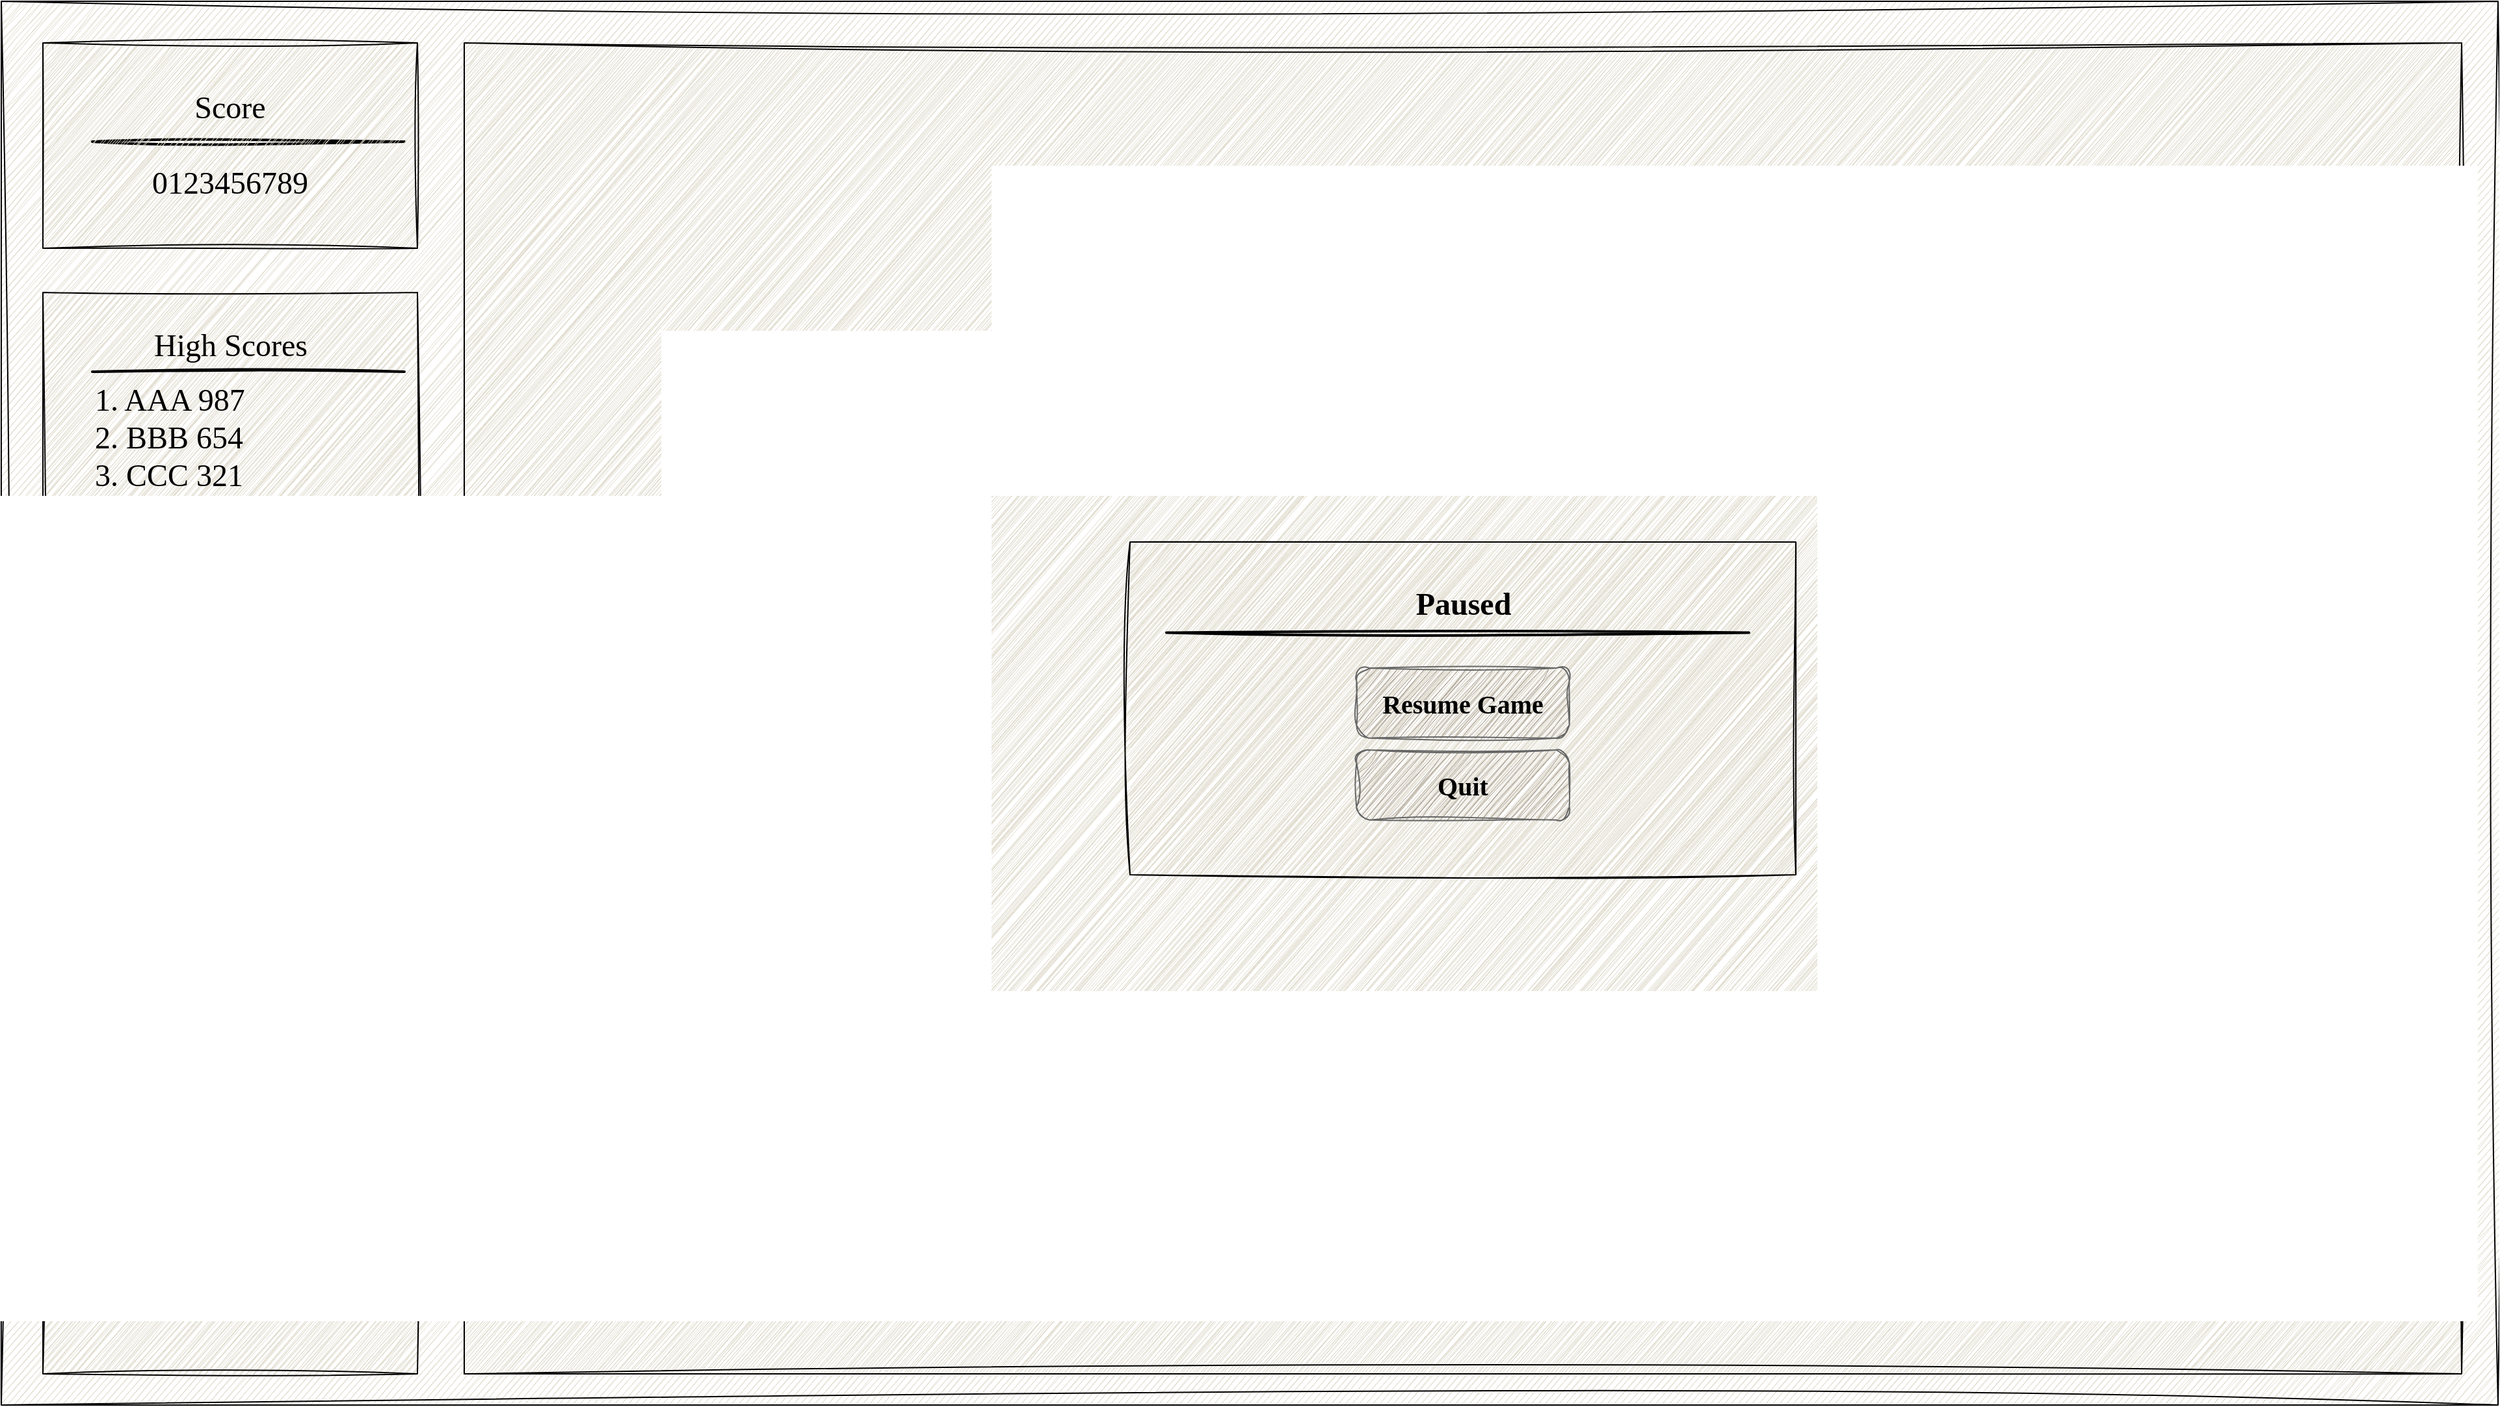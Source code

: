 <mxfile version="24.7.17">
  <diagram name="Page-1" id="03018318-947c-dd8e-b7a3-06fadd420f32">
    <mxGraphModel dx="2049" dy="1077" grid="1" gridSize="32" guides="1" tooltips="1" connect="1" arrows="1" fold="1" page="1" pageScale="1" pageWidth="1920" pageHeight="1080" background="none" math="0" shadow="0">
      <root>
        <mxCell id="0" />
        <mxCell id="1" parent="0" />
        <mxCell id="677b7b8949515195-1" value="" style="whiteSpace=wrap;html=1;rounded=0;shadow=0;labelBackgroundColor=none;strokeColor=#000000;strokeWidth=1;fillColor=#e0dbcd;fontFamily=Verdana;fontSize=12;fontColor=#000000;align=center;comic=1;glass=0;sketch=1;curveFitting=1;jiggle=2;" parent="1" vertex="1">
          <mxGeometry width="1920" height="1080" as="geometry" />
        </mxCell>
        <mxCell id="677b7b8949515195-2" value="" style="whiteSpace=wrap;html=1;rounded=0;shadow=0;labelBackgroundColor=none;strokeWidth=1;fontFamily=Cabin Sketch;fontSize=24;align=center;comic=1;fillColor=#e0dbcd;sketch=1;curveFitting=1;jiggle=2;fontSource=https%3A%2F%2Ffonts.googleapis.com%2Fcss%3Ffamily%3DCabin%2BSketch;" parent="1" vertex="1">
          <mxGeometry x="32" y="224" width="288" height="832" as="geometry" />
        </mxCell>
        <mxCell id="zoR_4AAuzc3p54MubUYO-24" value="" style="line;strokeWidth=2;html=1;sketch=1;hachureGap=4;jiggle=2;curveFitting=1;fontFamily=Architects Daughter;fontSource=https%3A%2F%2Ffonts.googleapis.com%2Fcss%3Ffamily%3DArchitects%2BDaughter;" vertex="1" parent="1">
          <mxGeometry x="70" y="103" width="240" height="10" as="geometry" />
        </mxCell>
        <mxCell id="zoR_4AAuzc3p54MubUYO-25" value="&lt;div&gt;Score&lt;/div&gt;&lt;div&gt;&lt;br&gt;&lt;/div&gt;&lt;div&gt;0123456789&lt;br&gt;&lt;/div&gt;" style="whiteSpace=wrap;html=1;rounded=0;shadow=0;labelBackgroundColor=none;strokeWidth=1;fontFamily=Cabin Sketch;fontSize=24;align=center;comic=1;fillColor=#e0dbcd;sketch=1;curveFitting=1;jiggle=2;fontSource=https%3A%2F%2Ffonts.googleapis.com%2Fcss%3Ffamily%3DCabin%2BSketch;" vertex="1" parent="1">
          <mxGeometry x="32" y="32" width="288" height="158" as="geometry" />
        </mxCell>
        <mxCell id="zoR_4AAuzc3p54MubUYO-26" value="High Scores" style="text;html=1;align=center;verticalAlign=middle;whiteSpace=wrap;rounded=0;fontFamily=Cabin Sketch;fontSource=https%3A%2F%2Ffonts.googleapis.com%2Fcss%3Ffamily%3DCabin%2BSketch;fontSize=24;" vertex="1" parent="1">
          <mxGeometry x="98.5" y="250" width="155" height="30" as="geometry" />
        </mxCell>
        <mxCell id="zoR_4AAuzc3p54MubUYO-27" value="" style="line;strokeWidth=2;html=1;sketch=1;hachureGap=4;jiggle=2;curveFitting=1;fontFamily=Architects Daughter;fontSource=https%3A%2F%2Ffonts.googleapis.com%2Fcss%3Ffamily%3DArchitects%2BDaughter;" vertex="1" parent="1">
          <mxGeometry x="70" y="280" width="240" height="10" as="geometry" />
        </mxCell>
        <mxCell id="zoR_4AAuzc3p54MubUYO-28" value="&lt;div&gt;1. AAA 987&lt;/div&gt;&lt;div&gt;2. BBB 654&lt;/div&gt;&lt;div&gt;3. CCC 321&lt;br&gt;&lt;/div&gt;" style="text;html=1;align=left;verticalAlign=middle;whiteSpace=wrap;rounded=0;fontFamily=Cabin Sketch;fontSource=https%3A%2F%2Ffonts.googleapis.com%2Fcss%3Ffamily%3DCabin%2BSketch;fontSize=24;labelPosition=center;verticalLabelPosition=middle;" vertex="1" parent="1">
          <mxGeometry x="70" y="303.55" width="310" height="64" as="geometry" />
        </mxCell>
        <mxCell id="zoR_4AAuzc3p54MubUYO-29" value="" style="rounded=0;whiteSpace=wrap;html=1;sketch=1;hachureGap=4;jiggle=2;curveFitting=1;fontFamily=Architects Daughter;fontSource=https%3A%2F%2Ffonts.googleapis.com%2Fcss%3Ffamily%3DArchitects%2BDaughter;fillColor=#e0dbcd;shadow=0;glass=0;" vertex="1" parent="1">
          <mxGeometry x="356" y="32" width="1536" height="1024" as="geometry" />
        </mxCell>
        <mxCell id="zoR_4AAuzc3p54MubUYO-41" value="" style="rounded=0;whiteSpace=wrap;html=1;sketch=1;hachureGap=4;jiggle=2;curveFitting=1;fontFamily=Architects Daughter;fontSource=https%3A%2F%2Ffonts.googleapis.com%2Fcss%3Ffamily%3DArchitects%2BDaughter;fillColor=#E0DBCD;" vertex="1" parent="1">
          <mxGeometry x="868" y="416" width="512" height="256" as="geometry" />
        </mxCell>
        <mxCell id="zoR_4AAuzc3p54MubUYO-42" value="&lt;b&gt;Paused&lt;/b&gt;" style="text;html=1;align=center;verticalAlign=middle;whiteSpace=wrap;rounded=0;fontFamily=Cabin Sketch;fontSource=https%3A%2F%2Ffonts.googleapis.com%2Fcss%3Ffamily%3DCabin%2BSketch;fontSize=24;" vertex="1" parent="1">
          <mxGeometry x="1036.724" y="448.003" width="174.545" height="32.333" as="geometry" />
        </mxCell>
        <mxCell id="zoR_4AAuzc3p54MubUYO-43" value="" style="line;strokeWidth=2;html=1;sketch=1;hachureGap=4;jiggle=2;curveFitting=1;fontFamily=Architects Daughter;fontSource=https%3A%2F%2Ffonts.googleapis.com%2Fcss%3Ffamily%3DArchitects%2BDaughter;" vertex="1" parent="1">
          <mxGeometry x="896" y="480.34" width="448" height="10.78" as="geometry" />
        </mxCell>
        <mxCell id="zoR_4AAuzc3p54MubUYO-45" value="Resume Game" style="strokeWidth=1;shadow=0;dashed=0;align=center;html=1;shape=mxgraph.mockup.buttons.button;strokeColor=#666666;fontColor=#000000;mainText=;buttonStyle=round;fontSize=20;fontStyle=1;fillColor=#A89F94;whiteSpace=wrap;sketch=1;hachureGap=4;jiggle=2;curveFitting=1;fontFamily=Cabin Sketch;fontSource=https%3A%2F%2Ffonts.googleapis.com%2Fcss%3Ffamily%3DCabin%2BSketch;" vertex="1" parent="1">
          <mxGeometry x="1042.184" y="512.998" width="163.636" height="53.889" as="geometry" />
        </mxCell>
        <mxCell id="zoR_4AAuzc3p54MubUYO-46" value="Quit" style="strokeWidth=1;shadow=0;dashed=0;align=center;html=1;shape=mxgraph.mockup.buttons.button;strokeColor=#666666;fontColor=#000000;mainText=;buttonStyle=round;fontSize=20;fontStyle=1;fillColor=#A89F94;whiteSpace=wrap;sketch=1;hachureGap=4;jiggle=2;curveFitting=1;fontFamily=Cabin Sketch;fontSource=https%3A%2F%2Ffonts.googleapis.com%2Fcss%3Ffamily%3DCabin%2BSketch;" vertex="1" parent="1">
          <mxGeometry x="1042.174" y="576.001" width="163.636" height="53.889" as="geometry" />
        </mxCell>
      </root>
    </mxGraphModel>
  </diagram>
</mxfile>
